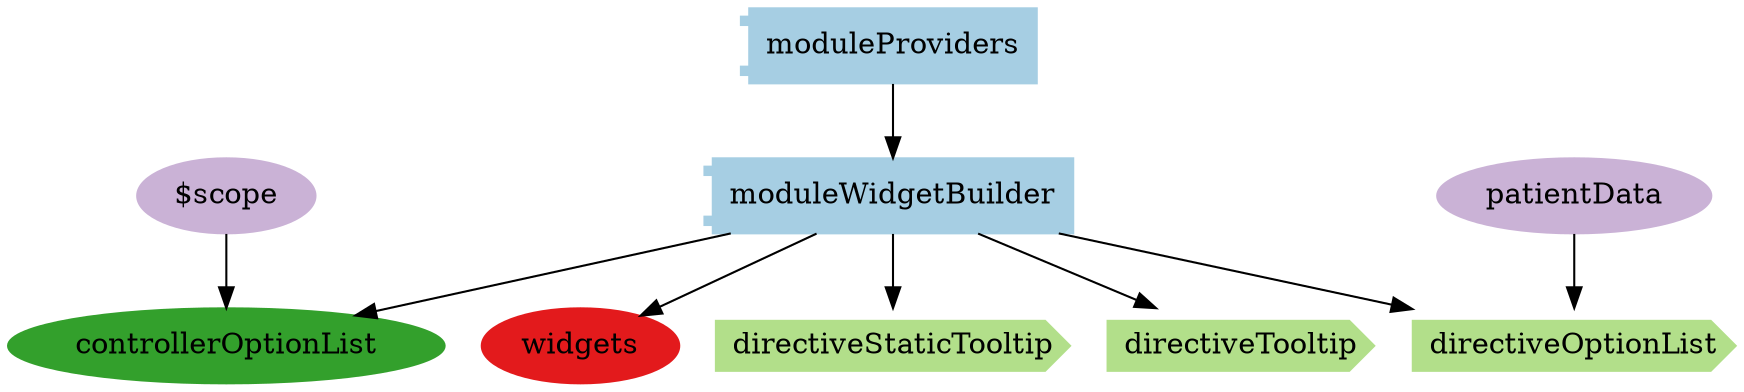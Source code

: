 digraph dependencies {
  node[shape="component",style="filled",colorscheme=paired12]


    node[shape="component"]
    "moduleWidgetBuilder"[label="moduleWidgetBuilder", color=1]

    
      "moduleProviders"[label="moduleProviders", color=1]
      "moduleProviders" -> "moduleWidgetBuilder"
    


    node[shape="ellipse"]
    


    
      "controllerOptionList"[label="controllerOptionList", color=4]
      "moduleWidgetBuilder" -> "controllerOptionList"
    

    

    
      "widgets"[label="widgets", color=6]
      "moduleWidgetBuilder" -> "widgets"
    

    node[shape="cds"]
    

    
      "directiveStaticTooltip"[label="directiveStaticTooltip", color=3]
      "moduleWidgetBuilder" -> "directiveStaticTooltip"
    
      "directiveTooltip"[label="directiveTooltip", color=3]
      "moduleWidgetBuilder" -> "directiveTooltip"
    
      "directiveOptionList"[label="directiveOptionList", color=3]
      "moduleWidgetBuilder" -> "directiveOptionList"
    









    node[shape="ellipse",style="filled", color=9]
    

    
      
    
      
    
      
        "patientData"[label="patientData"]
        "patientData" -> "directiveOptionList"
      
    


    
      
        "$scope"[label="$scope"]
        "$scope" -> "controllerOptionList"
      
    

    

    
      
    

    


}
